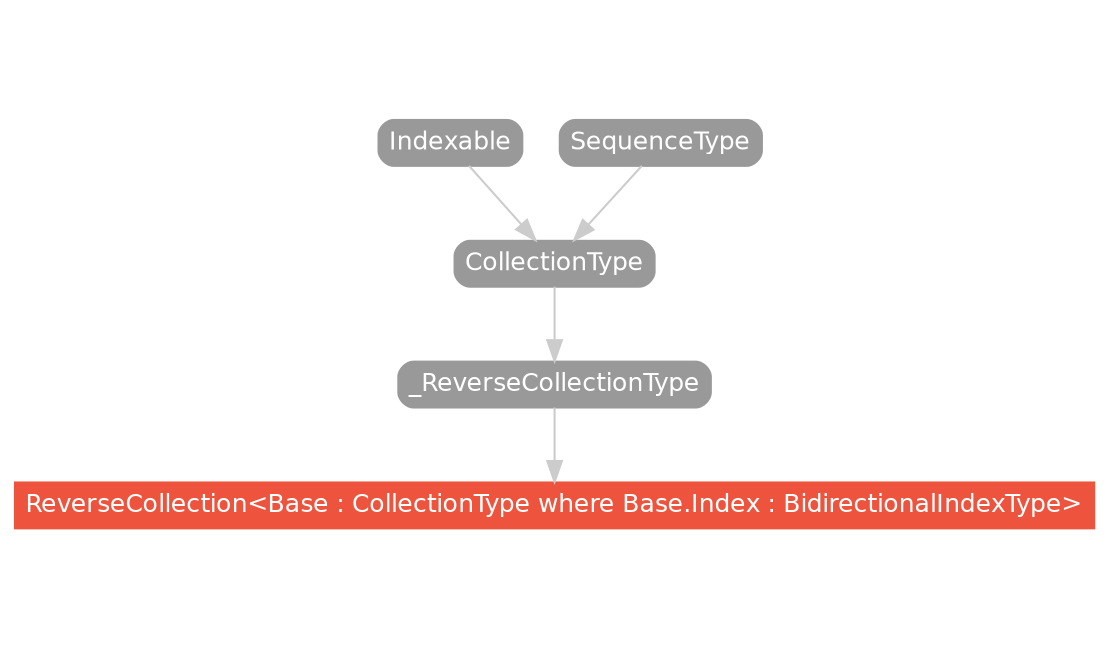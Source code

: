 strict digraph "ReverseCollection<Base : CollectionType where Base.Index : BidirectionalIndexType> - Type Hierarchy - SwiftDoc.org" {
    pad="0.1,0.8"
    node [shape=box, style="filled,rounded", color="#999999", fillcolor="#999999", fontcolor=white, fontname=Helvetica, fontnames="Helvetica,sansserif", fontsize=12, margin="0.07,0.05", height="0.3"]
    edge [color="#cccccc"]
    "CollectionType" [URL="/protocol/CollectionType/hierarchy/"]
    "Indexable" [URL="/protocol/Indexable/hierarchy/"]
    "ReverseCollection<Base : CollectionType where Base.Index : BidirectionalIndexType>" [URL="/type/ReverseCollection/", style="filled", fillcolor="#ee543d", color="#ee543d"]
    "SequenceType" [URL="/protocol/SequenceType/hierarchy/"]
    "_ReverseCollectionType" [URL="/protocol/_ReverseCollectionType/hierarchy/"]    "_ReverseCollectionType" -> "ReverseCollection<Base : CollectionType where Base.Index : BidirectionalIndexType>"
    "CollectionType" -> "_ReverseCollectionType"
    "Indexable" -> "CollectionType"
    "SequenceType" -> "CollectionType"
    subgraph Types {
        rank = max; "ReverseCollection<Base : CollectionType where Base.Index : BidirectionalIndexType>";
    }
}